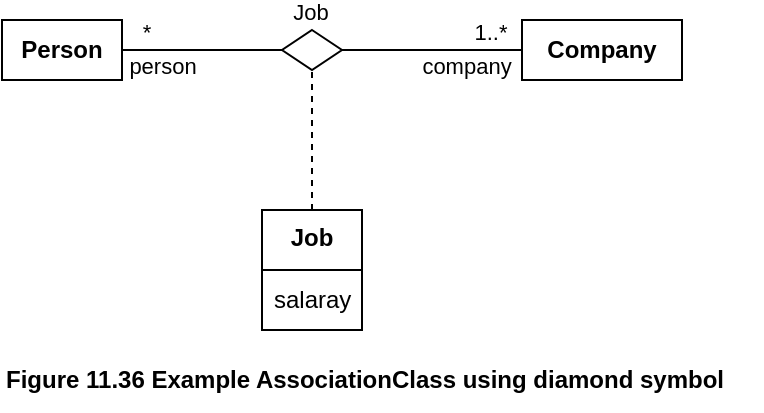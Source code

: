<mxfile version="21.6.5" type="device">
  <diagram name="Page-1" id="n9EAqBFz1LJdTdhsE6Lq">
    <mxGraphModel dx="880" dy="511" grid="1" gridSize="10" guides="1" tooltips="1" connect="1" arrows="1" fold="1" page="1" pageScale="1" pageWidth="1169" pageHeight="827" math="0" shadow="0">
      <root>
        <mxCell id="0" />
        <mxCell id="1" parent="0" />
        <mxCell id="TezlVDCR1O45ZtfIFAKT-1" style="edgeStyle=orthogonalEdgeStyle;rounded=0;orthogonalLoop=1;jettySize=auto;html=1;exitX=0.5;exitY=0;exitDx=0;exitDy=0;dashed=1;endArrow=none;endFill=0;targetPerimeterSpacing=0;" edge="1" parent="1" source="TezlVDCR1O45ZtfIFAKT-13">
          <mxGeometry relative="1" as="geometry">
            <mxPoint x="155" y="40" as="targetPoint" />
            <mxPoint x="155" y="90.0" as="sourcePoint" />
          </mxGeometry>
        </mxCell>
        <mxCell id="TezlVDCR1O45ZtfIFAKT-15" style="edgeStyle=orthogonalEdgeStyle;rounded=0;orthogonalLoop=1;jettySize=auto;html=1;exitX=0.5;exitY=0;exitDx=0;exitDy=0;entryX=0.5;entryY=1;entryDx=0;entryDy=0;dashed=1;endArrow=none;endFill=0;" edge="1" parent="1" source="TezlVDCR1O45ZtfIFAKT-2" target="TezlVDCR1O45ZtfIFAKT-13">
          <mxGeometry relative="1" as="geometry" />
        </mxCell>
        <mxCell id="TezlVDCR1O45ZtfIFAKT-23" value="Job" style="edgeLabel;html=1;align=center;verticalAlign=middle;resizable=0;points=[];fontSize=11;fontFamily=Helvetica;fontColor=default;" vertex="1" connectable="0" parent="TezlVDCR1O45ZtfIFAKT-15">
          <mxGeometry x="-0.004" y="1" relative="1" as="geometry">
            <mxPoint y="-64" as="offset" />
          </mxGeometry>
        </mxCell>
        <mxCell id="TezlVDCR1O45ZtfIFAKT-2" value="Job" style="swimlane;fontStyle=1;align=center;verticalAlign=top;childLayout=stackLayout;horizontal=1;startSize=30;horizontalStack=0;resizeParent=1;resizeParentMax=0;resizeLast=0;collapsible=0;marginBottom=0;html=1;whiteSpace=wrap;" vertex="1" parent="1">
          <mxGeometry x="130" y="120" width="50" height="60" as="geometry" />
        </mxCell>
        <mxCell id="TezlVDCR1O45ZtfIFAKT-3" value="salaray" style="text;html=1;strokeColor=none;fillColor=none;align=left;verticalAlign=middle;spacingLeft=4;spacingRight=4;overflow=hidden;rotatable=0;points=[[0,0.5],[1,0.5]];portConstraint=eastwest;whiteSpace=wrap;" vertex="1" parent="TezlVDCR1O45ZtfIFAKT-2">
          <mxGeometry y="30" width="50" height="30" as="geometry" />
        </mxCell>
        <mxCell id="TezlVDCR1O45ZtfIFAKT-17" style="edgeStyle=orthogonalEdgeStyle;rounded=0;orthogonalLoop=1;jettySize=auto;html=1;exitX=1;exitY=0.5;exitDx=0;exitDy=0;entryX=0;entryY=0.5;entryDx=0;entryDy=0;endArrow=none;endFill=0;" edge="1" parent="1" source="TezlVDCR1O45ZtfIFAKT-10" target="TezlVDCR1O45ZtfIFAKT-13">
          <mxGeometry relative="1" as="geometry" />
        </mxCell>
        <mxCell id="TezlVDCR1O45ZtfIFAKT-19" value="*" style="edgeLabel;html=1;align=center;verticalAlign=middle;resizable=0;points=[];fontSize=11;fontFamily=Helvetica;fontColor=default;" vertex="1" connectable="0" parent="TezlVDCR1O45ZtfIFAKT-17">
          <mxGeometry x="-0.704" relative="1" as="geometry">
            <mxPoint y="-9" as="offset" />
          </mxGeometry>
        </mxCell>
        <mxCell id="TezlVDCR1O45ZtfIFAKT-20" value="person" style="edgeLabel;html=1;align=center;verticalAlign=middle;resizable=0;points=[];fontSize=11;fontFamily=Helvetica;fontColor=default;" vertex="1" connectable="0" parent="TezlVDCR1O45ZtfIFAKT-17">
          <mxGeometry x="-0.546" y="-1" relative="1" as="geometry">
            <mxPoint x="2" y="7" as="offset" />
          </mxGeometry>
        </mxCell>
        <mxCell id="TezlVDCR1O45ZtfIFAKT-10" value="&lt;b&gt;Person&lt;/b&gt;" style="whiteSpace=wrap;html=1;" vertex="1" parent="1">
          <mxGeometry y="25" width="60" height="30" as="geometry" />
        </mxCell>
        <mxCell id="TezlVDCR1O45ZtfIFAKT-11" value="&lt;b&gt;Company&lt;/b&gt;" style="whiteSpace=wrap;html=1;" vertex="1" parent="1">
          <mxGeometry x="260" y="25" width="80" height="30" as="geometry" />
        </mxCell>
        <mxCell id="TezlVDCR1O45ZtfIFAKT-12" value="&lt;b&gt;Figure 11.36 Example AssociationClass using diamond symbol&lt;/b&gt;" style="text;html=1;align=left;verticalAlign=middle;resizable=0;points=[];autosize=1;strokeColor=none;fillColor=none;" vertex="1" parent="1">
          <mxGeometry y="190" width="380" height="30" as="geometry" />
        </mxCell>
        <mxCell id="TezlVDCR1O45ZtfIFAKT-18" style="edgeStyle=orthogonalEdgeStyle;shape=connector;rounded=0;orthogonalLoop=1;jettySize=auto;html=1;exitX=1;exitY=0.5;exitDx=0;exitDy=0;entryX=0;entryY=0.5;entryDx=0;entryDy=0;labelBackgroundColor=default;strokeColor=default;fontFamily=Helvetica;fontSize=11;fontColor=default;endArrow=none;endFill=0;" edge="1" parent="1" source="TezlVDCR1O45ZtfIFAKT-13" target="TezlVDCR1O45ZtfIFAKT-11">
          <mxGeometry relative="1" as="geometry" />
        </mxCell>
        <mxCell id="TezlVDCR1O45ZtfIFAKT-21" value="1..*" style="edgeLabel;html=1;align=center;verticalAlign=middle;resizable=0;points=[];fontSize=11;fontFamily=Helvetica;fontColor=default;" vertex="1" connectable="0" parent="TezlVDCR1O45ZtfIFAKT-18">
          <mxGeometry x="0.438" y="1" relative="1" as="geometry">
            <mxPoint x="9" y="-8" as="offset" />
          </mxGeometry>
        </mxCell>
        <mxCell id="TezlVDCR1O45ZtfIFAKT-22" value="company" style="edgeLabel;html=1;align=center;verticalAlign=middle;resizable=0;points=[];fontSize=11;fontFamily=Helvetica;fontColor=default;" vertex="1" connectable="0" parent="TezlVDCR1O45ZtfIFAKT-18">
          <mxGeometry x="0.4" y="-2" relative="1" as="geometry">
            <mxPoint x="-1" y="6" as="offset" />
          </mxGeometry>
        </mxCell>
        <mxCell id="TezlVDCR1O45ZtfIFAKT-13" value="" style="rhombus;whiteSpace=wrap;html=1;" vertex="1" parent="1">
          <mxGeometry x="140" y="30" width="30" height="20" as="geometry" />
        </mxCell>
      </root>
    </mxGraphModel>
  </diagram>
</mxfile>
